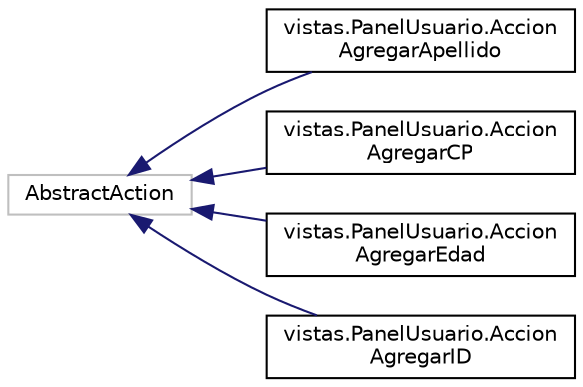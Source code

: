 digraph "Graphical Class Hierarchy"
{
  edge [fontname="Helvetica",fontsize="10",labelfontname="Helvetica",labelfontsize="10"];
  node [fontname="Helvetica",fontsize="10",shape=record];
  rankdir="LR";
  Node75 [label="AbstractAction",height=0.2,width=0.4,color="grey75", fillcolor="white", style="filled"];
  Node75 -> Node0 [dir="back",color="midnightblue",fontsize="10",style="solid",fontname="Helvetica"];
  Node0 [label="vistas.PanelUsuario.Accion\lAgregarApellido",height=0.2,width=0.4,color="black", fillcolor="white", style="filled",URL="$classvistas_1_1_panel_usuario_1_1_accion_agregar_apellido.html"];
  Node75 -> Node77 [dir="back",color="midnightblue",fontsize="10",style="solid",fontname="Helvetica"];
  Node77 [label="vistas.PanelUsuario.Accion\lAgregarCP",height=0.2,width=0.4,color="black", fillcolor="white", style="filled",URL="$classvistas_1_1_panel_usuario_1_1_accion_agregar_c_p.html"];
  Node75 -> Node78 [dir="back",color="midnightblue",fontsize="10",style="solid",fontname="Helvetica"];
  Node78 [label="vistas.PanelUsuario.Accion\lAgregarEdad",height=0.2,width=0.4,color="black", fillcolor="white", style="filled",URL="$classvistas_1_1_panel_usuario_1_1_accion_agregar_edad.html"];
  Node75 -> Node79 [dir="back",color="midnightblue",fontsize="10",style="solid",fontname="Helvetica"];
  Node79 [label="vistas.PanelUsuario.Accion\lAgregarID",height=0.2,width=0.4,color="black", fillcolor="white", style="filled",URL="$classvistas_1_1_panel_usuario_1_1_accion_agregar_i_d.html"];
}
